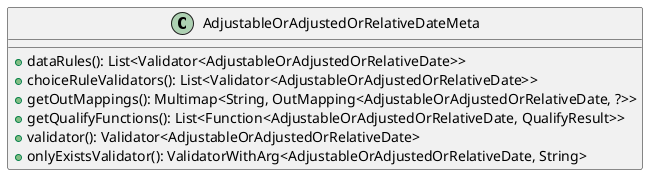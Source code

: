@startuml

    class AdjustableOrAdjustedOrRelativeDateMeta [[AdjustableOrAdjustedOrRelativeDateMeta.html]] {
        +dataRules(): List<Validator<AdjustableOrAdjustedOrRelativeDate>>
        +choiceRuleValidators(): List<Validator<AdjustableOrAdjustedOrRelativeDate>>
        +getOutMappings(): Multimap<String, OutMapping<AdjustableOrAdjustedOrRelativeDate, ?>>
        +getQualifyFunctions(): List<Function<AdjustableOrAdjustedOrRelativeDate, QualifyResult>>
        +validator(): Validator<AdjustableOrAdjustedOrRelativeDate>
        +onlyExistsValidator(): ValidatorWithArg<AdjustableOrAdjustedOrRelativeDate, String>
    }

@enduml
